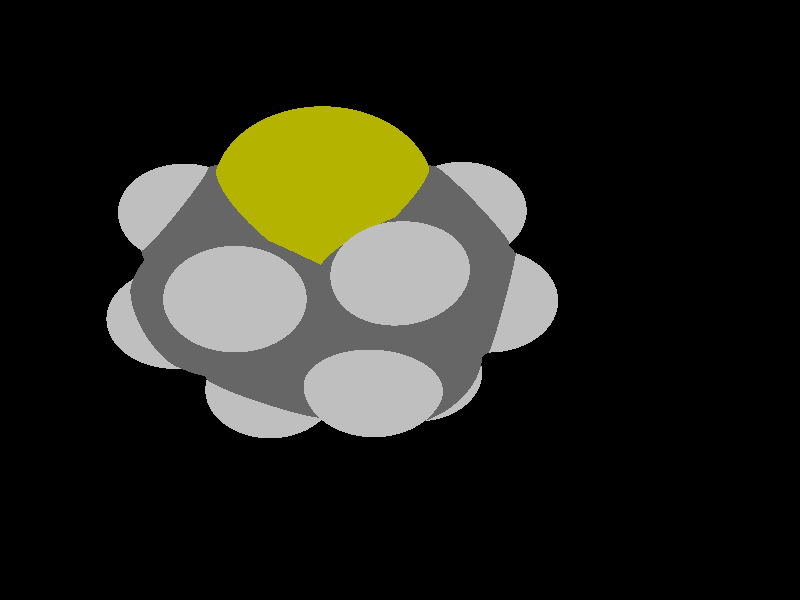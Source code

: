 global_settings {
	ambient_light rgb <0.200000002980232, 0.200000002980232, 0.200000002980232>
	max_trace_level 15
}

background { color rgb <0,0,0> }

camera {
	perspective
	location <2.47421886666554, -1.38608070173682, 18.5935237546776>
	angle 40
	up <0, 1, 0>
	right <1, 0, 0> * 1
	direction <0, 0, -1> }

light_source {
	<34.0897650949134, 29.8285435055922, 42.6122057336705>
	color rgb <1, 1, 1>
	fade_distance 85.2244114673409
	fade_power 0
	spotlight
	area_light <20, 0, 0>, <0, 0, 20>, 20, 20
	circular
	orient
	point_at <-34.0897650949134, -29.8285435055922, -42.6122057336705>
}

light_source {
	<-34.0897650949134, 29.8285435055922, -21.3061028668352>
	color rgb <0.300000011920929, 0.300000011920929, 0.300000011920929> shadowless
	fade_distance 85.2244114673409
	fade_power 0
	parallel
	point_at <34.0897650949134, -29.8285435055922, 21.3061028668352>
}

#default {
	finish {ambient 0.5 diffuse 1 specular 0.2 roughness .01 metallic 1}
}

union {
cylinder {
	<1.22403613448775, 1.02644873724126, 0.462039710686674>, 	<0.458651784650807, 0.460611045963043, 0.203665220056177>, 0.075
	pigment { rgbt <0.699999988079071, 0.699999988079071, 0, 0> }
}
cylinder {
	<0.458651784650807, 0.460611045963043, 0.203665220056177>, 	<-0.185205696827693, -0.0153835715250408, -0.0136848588304416>, 0.075
	pigment { rgbt <0.400000005960464, 0.400000005960464, 0.400000005960464, 0> }
}
cylinder {
	<-0.185205696827693, -0.0153835715250408, -0.0136848588304416>, 	<-0.198563086966215, -0.71222045896457, 0.297619739172244>, 0.075
	pigment { rgbt <0.400000005960464, 0.400000005960464, 0.400000005960464, 0> }
}
cylinder {
	<-0.198563086966215, -0.71222045896457, 0.297619739172244>, 	<-0.211920477104737, -1.4090573464041, 0.60892433717493>, 0.075
	pigment { rgbt <0.400000005960464, 0.400000005960464, 0.400000005960464, 0> }
}
cylinder {
	<-0.211920477104737, -1.4090573464041, 0.60892433717493>, 	<0.264042960340536, -1.90100247353345, 0.271127958317263>, 0.075
	pigment { rgbt <0.400000005960464, 0.400000005960464, 0.400000005960464, 0> }
}
cylinder {
	<0.264042960340536, -1.90100247353345, 0.271127958317263>, 	<0.740006397785808, -2.3929476006628, -0.0666684205404046>, 0.075
	pigment { rgbt <0.400000005960464, 0.400000005960464, 0.400000005960464, 0> }
}
cylinder {
	<0.740006397785808, -2.3929476006628, -0.0666684205404046>, 	<1.43381194826171, -2.44237379714596, 0.246448256576094>, 0.075
	pigment { rgbt <0.400000005960464, 0.400000005960464, 0.400000005960464, 0> }
}
cylinder {
	<1.43381194826171, -2.44237379714596, 0.246448256576094>, 	<2.12761749873762, -2.49179999362912, 0.559564933692593>, 0.075
	pigment { rgbt <0.400000005960464, 0.400000005960464, 0.400000005960464, 0> }
}
cylinder {
	<2.12761749873762, -2.49179999362912, 0.559564933692593>, 	<2.47289785200498, -1.83950897939193, 0.755229690221684>, 0.075
	pigment { rgbt <0.400000005960464, 0.400000005960464, 0.400000005960464, 0> }
}
cylinder {
	<2.47289785200498, -1.83950897939193, 0.755229690221684>, 	<2.81817820527234, -1.18721796515474, 0.950894446750775>, 0.075
	pigment { rgbt <0.400000005960464, 0.400000005960464, 0.400000005960464, 0> }
}
cylinder {
	<2.81817820527234, -1.18721796515474, 0.950894446750775>, 	<2.72053699110753, -0.609470976535723, 0.46446365462693>, 0.075
	pigment { rgbt <0.400000005960464, 0.400000005960464, 0.400000005960464, 0> }
}
cylinder {
	<2.72053699110753, -0.609470976535723, 0.46446365462693>, 	<2.62289577694271, -0.0317239879167079, -0.0219671374969157>, 0.075
	pigment { rgbt <0.400000005960464, 0.400000005960464, 0.400000005960464, 0> }
}
cylinder {
	<1.22403613448775, 1.02644873724126, 0.462039710686674>, 	<1.98366220062349, 0.451826695037502, 0.199208325099468>, 0.075
	pigment { rgbt <0.699999988079071, 0.699999988079071, 0, 0> }
}
cylinder {
	<1.98366220062349, 0.451826695037502, 0.199208325099468>, 	<2.62289577694271, -0.0317239879167079, -0.0219671374969157>, 0.075
	pigment { rgbt <0.400000005960464, 0.400000005960464, 0.400000005960464, 0> }
}
cylinder {
	<-0.185205696827693, -0.0153835715250408, -0.0136848588304416>, 	<-0.73371048349307, 0.31432299688447, 0.182432467223668>, 0.075
	pigment { rgbt <0.400000005960464, 0.400000005960464, 0.400000005960464, 0> }
}
cylinder {
	<-0.73371048349307, 0.31432299688447, 0.182432467223668>, 	<-1.08308599102591, 0.524332831758088, 0.30735132297823>, 0.075
	pigment { rgbt <0.75, 0.75, 0.75, 0> }
}
cylinder {
	<-0.185205696827693, -0.0153835715250408, -0.0136848588304416>, 	<-0.213316727556438, -0.0492245525061634, -0.681420653512299>, 0.075
	pigment { rgbt <0.400000005960464, 0.400000005960464, 0.400000005960464, 0> }
}
cylinder {
	<-0.213316727556438, -0.0492245525061634, -0.681420653512299>, 	<-0.231219824820739, -0.0707768883088075, -1.10668214585664>, 0.075
	pigment { rgbt <0.75, 0.75, 0.75, 0> }
}
cylinder {
	<-0.211920477104737, -1.4090573464041, 0.60892433717493>, 	<-0.115110826223619, -1.38697537069382, 1.27115285839349>, 0.075
	pigment { rgbt <0.400000005960464, 0.400000005960464, 0.400000005960464, 0> }
}
cylinder {
	<-0.115110826223619, -1.38697537069382, 1.27115285839349>, 	<-0.0534320576391678, -1.37290663831718, 1.69306781561631>, 0.075
	pigment { rgbt <0.75, 0.75, 0.75, 0> }
}
cylinder {
	<-0.211920477104737, -1.4090573464041, 0.60892433717493>, 	<-0.83320267025253, -1.64578955832001, 0.521125175046714>, 0.075
	pigment { rgbt <0.400000005960464, 0.400000005960464, 0.400000005960464, 0> }
}
cylinder {
	<-0.83320267025253, -1.64578955832001, 0.521125175046714>, 	<-1.22936528591952, -1.79674262492903, 0.465139753114929>, 0.075
	pigment { rgbt <0.75, 0.75, 0.75, 0> }
}
cylinder {
	<0.740006397785808, -2.3929476006628, -0.0666684205404046>, 	<0.466934505303748, -3.00469101497316, -0.0397834367909868>, 0.075
	pigment { rgbt <0.400000005960464, 0.400000005960464, 0.400000005960464, 0> }
}
cylinder {
	<0.466934505303748, -3.00469101497316, -0.0397834367909868>, 	<0.292833679133359, -3.39471663374945, -0.0226425372285807>, 0.075
	pigment { rgbt <0.75, 0.75, 0.75, 0> }
}
cylinder {
	<0.740006397785808, -2.3929476006628, -0.0666684205404046>, 	<0.795633004452056, -2.25101467200486, -0.719042333048015>, 0.075
	pigment { rgbt <0.400000005960464, 0.400000005960464, 0.400000005960464, 0> }
}
cylinder {
	<0.795633004452056, -2.25101467200486, -0.719042333048015>, 	<0.831083037322703, -2.16056286687248, -1.13479080357946>, 0.075
	pigment { rgbt <0.75, 0.75, 0.75, 0> }
}
cylinder {
	<2.12761749873762, -2.49179999362912, 0.559564933692593>, 	<2.09287186657849, -2.87864170918867, 1.10592415908535>, 0.075
	pigment { rgbt <0.400000005960464, 0.400000005960464, 0.400000005960464, 0> }
}
cylinder {
	<2.09287186657849, -2.87864170918867, 1.10592415908535>, 	<2.07072152625712, -3.12525330085309, 1.45422816244174>, 0.075
	pigment { rgbt <0.75, 0.75, 0.75, 0> }
}
cylinder {
	<2.12761749873762, -2.49179999362912, 0.559564933692593>, 	<2.52154504145907, -2.82323786749513, 0.130100406692872>, 0.075
	pigment { rgbt <0.400000005960464, 0.400000005960464, 0.400000005960464, 0> }
}
cylinder {
	<2.52154504145907, -2.82323786749513, 0.130100406692872>, 	<2.7726909379652, -3.03454388939222, -0.143701858834909>, 0.075
	pigment { rgbt <0.75, 0.75, 0.75, 0> }
}
cylinder {
	<2.81817820527234, -1.18721796515474, 0.950894446750775>, 	<2.6370159807916, -1.01314822970254, 1.57231689266189>, 0.075
	pigment { rgbt <0.400000005960464, 0.400000005960464, 0.400000005960464, 0> }
}
cylinder {
	<2.6370159807916, -1.01314822970254, 1.57231689266189>, 	<2.52153063929196, -0.902184131634813, 1.96845457306013>, 0.075
	pigment { rgbt <0.75, 0.75, 0.75, 0> }
}
cylinder {
	<2.81817820527234, -1.18721796515474, 0.950894446750775>, 	<3.47444832767314, -1.31941473367471, 0.990791524831633>, 0.075
	pigment { rgbt <0.400000005960464, 0.400000005960464, 0.400000005960464, 0> }
}
cylinder {
	<3.47444832767314, -1.31941473367471, 0.990791524831633>, 	<3.89292529785382, -1.40371127753615, 1.01623228128914>, 0.075
	pigment { rgbt <0.75, 0.75, 0.75, 0> }
}
cylinder {
	<2.62289577694271, -0.0317239879167079, -0.0219671374969157>, 	<2.5611857859757, -0.233407954629808, -0.656551205949362>, 0.075
	pigment { rgbt <0.400000005960464, 0.400000005960464, 0.400000005960464, 0> }
}
cylinder {
	<2.5611857859757, -0.233407954629808, -0.656551205949362>, 	<2.52190014428964, -0.361803436884038, -1.06053833902528>, 0.075
	pigment { rgbt <0.75, 0.75, 0.75, 0> }
}
cylinder {
	<2.62289577694271, -0.0317239879167079, -0.0219671374969157>, 	<3.16397216417076, 0.361325871331371, 0.0040915509204542>, 0.075
	pigment { rgbt <0.400000005960464, 0.400000005960464, 0.400000005960464, 0> }
}
cylinder {
	<3.16397216417076, 0.361325871331371, 0.0040915509204542>, 	<3.50859524531628, 0.611667702420735, 0.0206888848736363>, 0.075
	pigment { rgbt <0.75, 0.75, 0.75, 0> }
}
sphere {
	<1.22403613448775, 1.02644873724126, 0.462039710686674>, 0.567
	pigment { rgbt <0.699999988079071, 0.699999988079071, 0,0> }
}
sphere {
	<-0.185205696827693, -0.0153835715250408, -0.0136848588304416>, 0.4104
	pigment { rgbt <0.400000005960464, 0.400000005960464, 0.400000005960464,0> }
}
sphere {
	<-0.211920477104737, -1.4090573464041, 0.60892433717493>, 0.4104
	pigment { rgbt <0.400000005960464, 0.400000005960464, 0.400000005960464,0> }
}
sphere {
	<0.740006397785808, -2.3929476006628, -0.0666684205404046>, 0.4104
	pigment { rgbt <0.400000005960464, 0.400000005960464, 0.400000005960464,0> }
}
sphere {
	<2.12761749873762, -2.49179999362912, 0.559564933692593>, 0.4104
	pigment { rgbt <0.400000005960464, 0.400000005960464, 0.400000005960464,0> }
}
sphere {
	<2.81817820527234, -1.18721796515474, 0.950894446750775>, 0.4104
	pigment { rgbt <0.400000005960464, 0.400000005960464, 0.400000005960464,0> }
}
sphere {
	<2.62289577694271, -0.0317239879167079, -0.0219671374969157>, 0.4104
	pigment { rgbt <0.400000005960464, 0.400000005960464, 0.400000005960464,0> }
}
sphere {
	<-1.08308599102591, 0.524332831758088, 0.30735132297823>, 0.1674
	pigment { rgbt <0.75, 0.75, 0.75,0> }
}
sphere {
	<-0.231219824820739, -0.0707768883088075, -1.10668214585664>, 0.1674
	pigment { rgbt <0.75, 0.75, 0.75,0> }
}
sphere {
	<-0.0534320576391678, -1.37290663831718, 1.69306781561631>, 0.1674
	pigment { rgbt <0.75, 0.75, 0.75,0> }
}
sphere {
	<-1.22936528591952, -1.79674262492903, 0.465139753114929>, 0.1674
	pigment { rgbt <0.75, 0.75, 0.75,0> }
}
sphere {
	<0.292833679133359, -3.39471663374945, -0.0226425372285807>, 0.1674
	pigment { rgbt <0.75, 0.75, 0.75,0> }
}
sphere {
	<0.831083037322703, -2.16056286687248, -1.13479080357946>, 0.1674
	pigment { rgbt <0.75, 0.75, 0.75,0> }
}
sphere {
	<2.07072152625712, -3.12525330085309, 1.45422816244174>, 0.1674
	pigment { rgbt <0.75, 0.75, 0.75,0> }
}
sphere {
	<2.7726909379652, -3.03454388939222, -0.143701858834909>, 0.1674
	pigment { rgbt <0.75, 0.75, 0.75,0> }
}
sphere {
	<2.52153063929196, -0.902184131634813, 1.96845457306013>, 0.1674
	pigment { rgbt <0.75, 0.75, 0.75,0> }
}
sphere {
	<3.89292529785382, -1.40371127753615, 1.01623228128914>, 0.1674
	pigment { rgbt <0.75, 0.75, 0.75,0> }
}
sphere {
	<2.52190014428964, -0.361803436884038, -1.06053833902528>, 0.1674
	pigment { rgbt <0.75, 0.75, 0.75,0> }
}
sphere {
	<3.50859524531628, 0.611667702420735, 0.0206888848736363>, 0.1674
	pigment { rgbt <0.75, 0.75, 0.75,0> }
}
}
merge {
}
union {
}
merge {
sphere {
	<1.22403613448775, 1.02644873724126, 0.462039710686674>, 1.79982
	pigment { rgbt <0, 0, 0,0> }
}
sphere {
	<-0.185205696827693, -0.0153835715250408, -0.0136848588304416>, 1.69983
	pigment { rgbt <0, 0, 0,0> }
}
sphere {
	<-0.211920477104737, -1.4090573464041, 0.60892433717493>, 1.69983
	pigment { rgbt <0, 0, 0,0> }
}
sphere {
	<0.740006397785808, -2.3929476006628, -0.0666684205404046>, 1.69983
	pigment { rgbt <0, 0, 0,0> }
}
sphere {
	<2.12761749873762, -2.49179999362912, 0.559564933692593>, 1.69983
	pigment { rgbt <0, 0, 0,0> }
}
sphere {
	<2.81817820527234, -1.18721796515474, 0.950894446750775>, 1.69983
	pigment { rgbt <0, 0, 0,0> }
}
sphere {
	<2.62289577694271, -0.0317239879167079, -0.0219671374969157>, 1.69983
	pigment { rgbt <0, 0, 0,0> }
}
sphere {
	<-1.08308599102591, 0.524332831758088, 0.30735132297823>, 1.09989
	pigment { rgbt <0, 0, 0,0> }
}
sphere {
	<-0.231219824820739, -0.0707768883088075, -1.10668214585664>, 1.09989
	pigment { rgbt <0, 0, 0,0> }
}
sphere {
	<-0.0534320576391678, -1.37290663831718, 1.69306781561631>, 1.09989
	pigment { rgbt <0, 0, 0,0> }
}
sphere {
	<-1.22936528591952, -1.79674262492903, 0.465139753114929>, 1.09989
	pigment { rgbt <0, 0, 0,0> }
}
sphere {
	<0.292833679133359, -3.39471663374945, -0.0226425372285807>, 1.09989
	pigment { rgbt <0, 0, 0,0> }
}
sphere {
	<0.831083037322703, -2.16056286687248, -1.13479080357946>, 1.09989
	pigment { rgbt <0, 0, 0,0> }
}
sphere {
	<2.07072152625712, -3.12525330085309, 1.45422816244174>, 1.09989
	pigment { rgbt <0, 0, 0,0> }
}
sphere {
	<2.7726909379652, -3.03454388939222, -0.143701858834909>, 1.09989
	pigment { rgbt <0, 0, 0,0> }
}
sphere {
	<2.52153063929196, -0.902184131634813, 1.96845457306013>, 1.09989
	pigment { rgbt <0, 0, 0,0> }
}
sphere {
	<3.89292529785382, -1.40371127753615, 1.01623228128914>, 1.09989
	pigment { rgbt <0, 0, 0,0> }
}
sphere {
	<2.52190014428964, -0.361803436884038, -1.06053833902528>, 1.09989
	pigment { rgbt <0, 0, 0,0> }
}
sphere {
	<3.50859524531628, 0.611667702420735, 0.0206888848736363>, 1.09989
	pigment { rgbt <0, 0, 0,0> }
}
sphere {
	<1.22403613448775, 1.02644873724126, 0.462039710686674>, 1.8
	pigment { rgbt <0.699999988079071, 0.699999988079071, 0,0.350000023841858> }
}
sphere {
	<-0.185205696827693, -0.0153835715250408, -0.0136848588304416>, 1.7
	pigment { rgbt <0.400000005960464, 0.400000005960464, 0.400000005960464,0.350000023841858> }
}
sphere {
	<-0.211920477104737, -1.4090573464041, 0.60892433717493>, 1.7
	pigment { rgbt <0.400000005960464, 0.400000005960464, 0.400000005960464,0.350000023841858> }
}
sphere {
	<0.740006397785808, -2.3929476006628, -0.0666684205404046>, 1.7
	pigment { rgbt <0.400000005960464, 0.400000005960464, 0.400000005960464,0.350000023841858> }
}
sphere {
	<2.12761749873762, -2.49179999362912, 0.559564933692593>, 1.7
	pigment { rgbt <0.400000005960464, 0.400000005960464, 0.400000005960464,0.350000023841858> }
}
sphere {
	<2.81817820527234, -1.18721796515474, 0.950894446750775>, 1.7
	pigment { rgbt <0.400000005960464, 0.400000005960464, 0.400000005960464,0.350000023841858> }
}
sphere {
	<2.62289577694271, -0.0317239879167079, -0.0219671374969157>, 1.7
	pigment { rgbt <0.400000005960464, 0.400000005960464, 0.400000005960464,0.350000023841858> }
}
sphere {
	<-1.08308599102591, 0.524332831758088, 0.30735132297823>, 1.1
	pigment { rgbt <0.75, 0.75, 0.75,0.350000023841858> }
}
sphere {
	<-0.231219824820739, -0.0707768883088075, -1.10668214585664>, 1.1
	pigment { rgbt <0.75, 0.75, 0.75,0.350000023841858> }
}
sphere {
	<-0.0534320576391678, -1.37290663831718, 1.69306781561631>, 1.1
	pigment { rgbt <0.75, 0.75, 0.75,0.350000023841858> }
}
sphere {
	<-1.22936528591952, -1.79674262492903, 0.465139753114929>, 1.1
	pigment { rgbt <0.75, 0.75, 0.75,0.350000023841858> }
}
sphere {
	<0.292833679133359, -3.39471663374945, -0.0226425372285807>, 1.1
	pigment { rgbt <0.75, 0.75, 0.75,0.350000023841858> }
}
sphere {
	<0.831083037322703, -2.16056286687248, -1.13479080357946>, 1.1
	pigment { rgbt <0.75, 0.75, 0.75,0.350000023841858> }
}
sphere {
	<2.07072152625712, -3.12525330085309, 1.45422816244174>, 1.1
	pigment { rgbt <0.75, 0.75, 0.75,0.350000023841858> }
}
sphere {
	<2.7726909379652, -3.03454388939222, -0.143701858834909>, 1.1
	pigment { rgbt <0.75, 0.75, 0.75,0.350000023841858> }
}
sphere {
	<2.52153063929196, -0.902184131634813, 1.96845457306013>, 1.1
	pigment { rgbt <0.75, 0.75, 0.75,0.350000023841858> }
}
sphere {
	<3.89292529785382, -1.40371127753615, 1.01623228128914>, 1.1
	pigment { rgbt <0.75, 0.75, 0.75,0.350000023841858> }
}
sphere {
	<2.52190014428964, -0.361803436884038, -1.06053833902528>, 1.1
	pigment { rgbt <0.75, 0.75, 0.75,0.350000023841858> }
}
sphere {
	<3.50859524531628, 0.611667702420735, 0.0206888848736363>, 1.1
	pigment { rgbt <0.75, 0.75, 0.75,0.350000023841858> }
}
}
